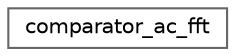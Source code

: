 digraph "Graphical Class Hierarchy"
{
 // LATEX_PDF_SIZE
  bgcolor="transparent";
  edge [fontname=Helvetica,fontsize=10,labelfontname=Helvetica,labelfontsize=10];
  node [fontname=Helvetica,fontsize=10,shape=box,height=0.2,width=0.4];
  rankdir="LR";
  Node0 [id="Node000000",label="comparator_ac_fft",height=0.2,width=0.4,color="grey40", fillcolor="white", style="filled",URL="$classcomparator__ac__fft.html",tooltip="comparator to sort ac-jobs"];
}
